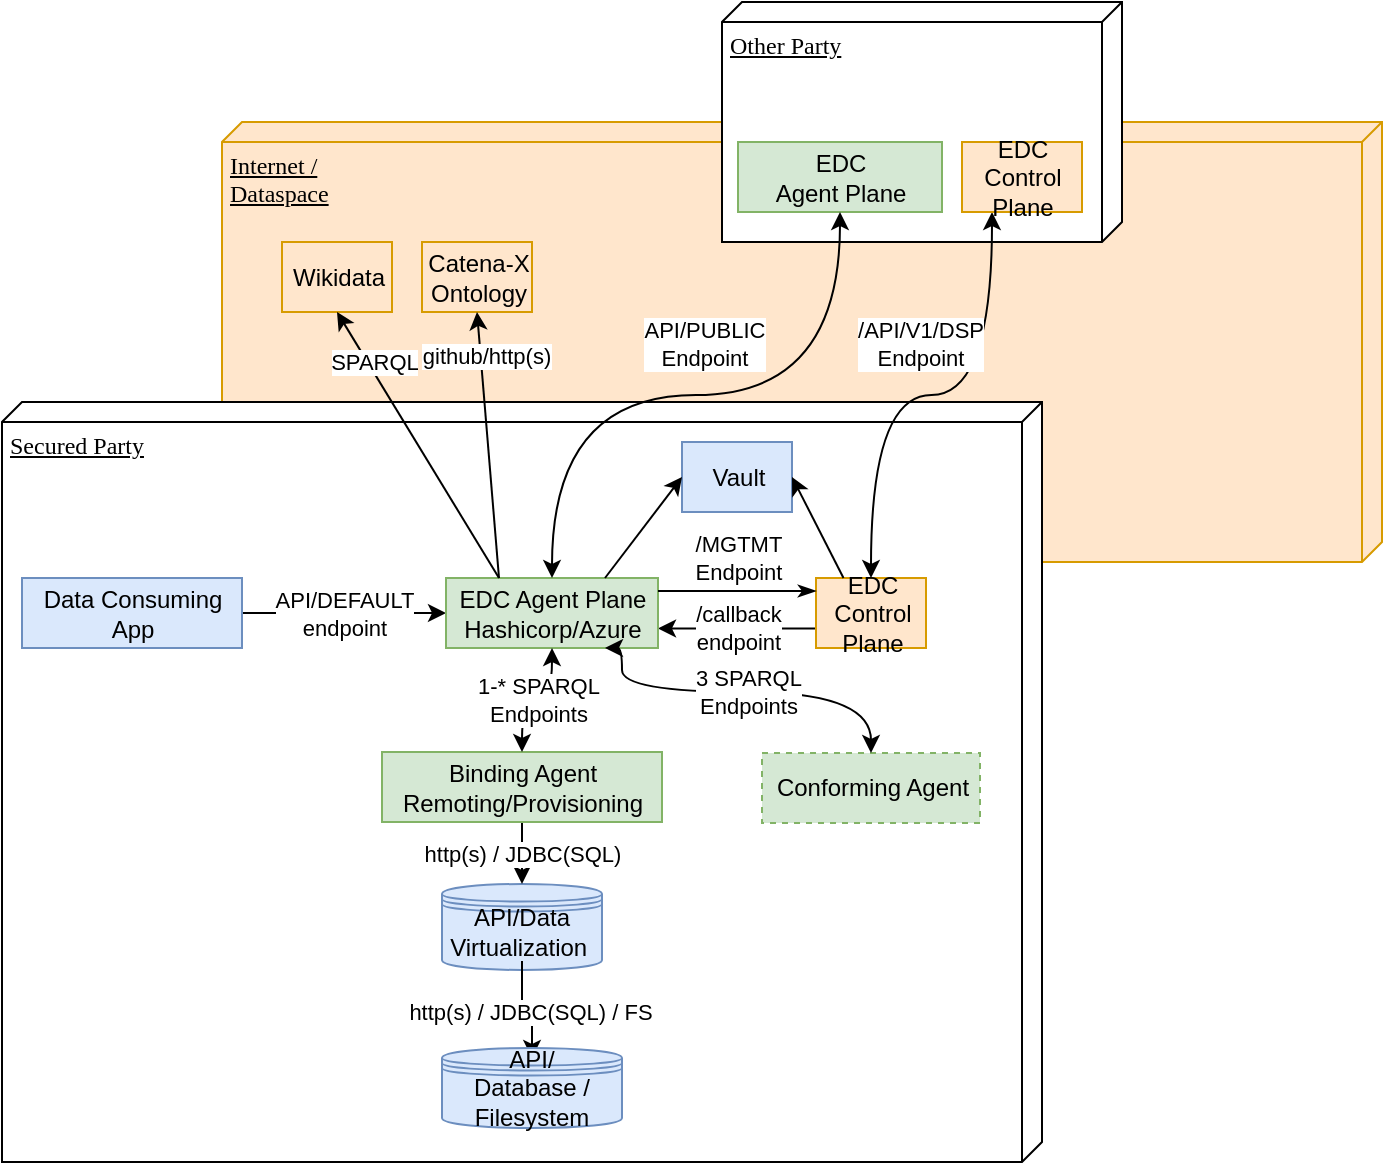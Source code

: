 <mxfile version="21.6.3" type="device">
  <diagram name="Seite-1" id="XUJTQ_InXwuzCOk48IP-">
    <mxGraphModel dx="989" dy="575" grid="1" gridSize="10" guides="1" tooltips="1" connect="1" arrows="1" fold="1" page="1" pageScale="1" pageWidth="827" pageHeight="1169" math="0" shadow="0">
      <root>
        <mxCell id="0" />
        <mxCell id="1" parent="0" />
        <mxCell id="4bQXWn6xqSR4OYz7VY0F-1" value="Internet / &lt;br&gt;Dataspace" style="verticalAlign=top;align=left;spacingTop=8;spacingLeft=2;spacingRight=12;shape=cube;size=10;direction=south;fontStyle=4;html=1;rounded=0;shadow=0;comic=0;labelBackgroundColor=none;strokeWidth=1;fontFamily=Verdana;fontSize=12;fillColor=#ffe6cc;strokeColor=#d79b00;" parent="1" vertex="1">
          <mxGeometry x="120" y="180" width="580" height="220" as="geometry" />
        </mxCell>
        <mxCell id="4bQXWn6xqSR4OYz7VY0F-2" value="Other Party" style="verticalAlign=top;align=left;spacingTop=8;spacingLeft=2;spacingRight=12;shape=cube;size=10;direction=south;fontStyle=4;html=1;rounded=0;shadow=0;comic=0;labelBackgroundColor=none;strokeWidth=1;fontFamily=Verdana;fontSize=12" parent="1" vertex="1">
          <mxGeometry x="370" y="120" width="200" height="120" as="geometry" />
        </mxCell>
        <mxCell id="4bQXWn6xqSR4OYz7VY0F-4" value="Secured Party" style="verticalAlign=top;align=left;spacingTop=8;spacingLeft=2;spacingRight=12;shape=cube;size=10;direction=south;fontStyle=4;html=1;rounded=0;shadow=0;comic=0;labelBackgroundColor=none;strokeWidth=1;fontFamily=Verdana;fontSize=12" parent="1" vertex="1">
          <mxGeometry x="10" y="320" width="520" height="380" as="geometry" />
        </mxCell>
        <mxCell id="4bQXWn6xqSR4OYz7VY0F-5" value="" style="shape=datastore;whiteSpace=wrap;html=1;fillColor=#dae8fc;strokeColor=#6c8ebf;" parent="1" vertex="1">
          <mxGeometry x="230" y="561" width="80" height="43" as="geometry" />
        </mxCell>
        <mxCell id="HojJaLi4KZvDdWlOeXo_-15" style="edgeStyle=orthogonalEdgeStyle;rounded=0;orthogonalLoop=1;jettySize=auto;html=1;entryX=0.5;entryY=0;entryDx=0;entryDy=0;" edge="1" parent="1" source="4bQXWn6xqSR4OYz7VY0F-7" target="HojJaLi4KZvDdWlOeXo_-8">
          <mxGeometry relative="1" as="geometry" />
        </mxCell>
        <mxCell id="HojJaLi4KZvDdWlOeXo_-16" value="http(s) / JDBC(SQL) / FS" style="edgeLabel;html=1;align=center;verticalAlign=middle;resizable=0;points=[];" vertex="1" connectable="0" parent="HojJaLi4KZvDdWlOeXo_-15">
          <mxGeometry x="0.143" y="-1" relative="1" as="geometry">
            <mxPoint as="offset" />
          </mxGeometry>
        </mxCell>
        <mxCell id="4bQXWn6xqSR4OYz7VY0F-7" value="API/Data Virtualization&amp;nbsp;" style="text;html=1;strokeColor=none;fillColor=none;align=center;verticalAlign=middle;whiteSpace=wrap;rounded=0;" parent="1" vertex="1">
          <mxGeometry x="240" y="569.5" width="60" height="30" as="geometry" />
        </mxCell>
        <mxCell id="4bQXWn6xqSR4OYz7VY0F-10" value="/API/V1/DSP&lt;br&gt;Endpoint" style="edgeStyle=orthogonalEdgeStyle;curved=1;rounded=0;orthogonalLoop=1;jettySize=auto;html=1;exitX=0.25;exitY=1;exitDx=0;exitDy=0;entryX=0.5;entryY=0;entryDx=0;entryDy=0;startArrow=classic;startFill=1;" parent="1" source="4bQXWn6xqSR4OYz7VY0F-11" target="4bQXWn6xqSR4OYz7VY0F-18" edge="1">
          <mxGeometry x="0.054" y="-26" relative="1" as="geometry">
            <mxPoint x="572.5" y="408" as="targetPoint" />
            <mxPoint x="1" as="offset" />
          </mxGeometry>
        </mxCell>
        <mxCell id="4bQXWn6xqSR4OYz7VY0F-11" value="EDC&lt;br&gt;Control&lt;br&gt;Plane" style="html=1;dropTarget=0;fillColor=#ffe6cc;strokeColor=#d79b00;" parent="1" vertex="1">
          <mxGeometry x="490" y="190" width="60" height="35" as="geometry" />
        </mxCell>
        <mxCell id="4bQXWn6xqSR4OYz7VY0F-13" value="EDC &lt;br&gt;Agent Plane" style="html=1;dropTarget=0;fillColor=#d5e8d4;strokeColor=#82b366;" parent="1" vertex="1">
          <mxGeometry x="378" y="190" width="102" height="35" as="geometry" />
        </mxCell>
        <mxCell id="HojJaLi4KZvDdWlOeXo_-14" value="http(s) / JDBC(SQL)" style="edgeStyle=orthogonalEdgeStyle;rounded=0;orthogonalLoop=1;jettySize=auto;html=1;exitX=0.5;exitY=1;exitDx=0;exitDy=0;entryX=0.5;entryY=0;entryDx=0;entryDy=0;" edge="1" parent="1" source="4bQXWn6xqSR4OYz7VY0F-14" target="4bQXWn6xqSR4OYz7VY0F-5">
          <mxGeometry relative="1" as="geometry" />
        </mxCell>
        <mxCell id="4bQXWn6xqSR4OYz7VY0F-14" value="Binding Agent&lt;br&gt;Remoting/Provisioning" style="html=1;dropTarget=0;fillColor=#d5e8d4;strokeColor=#82b366;" parent="1" vertex="1">
          <mxGeometry x="200" y="495" width="140" height="35" as="geometry" />
        </mxCell>
        <mxCell id="HojJaLi4KZvDdWlOeXo_-17" value="API/DEFAULT&lt;br&gt;endpoint" style="edgeStyle=orthogonalEdgeStyle;rounded=0;orthogonalLoop=1;jettySize=auto;html=1;exitX=1;exitY=0.5;exitDx=0;exitDy=0;entryX=0;entryY=0.5;entryDx=0;entryDy=0;" edge="1" parent="1" source="4bQXWn6xqSR4OYz7VY0F-16" target="4bQXWn6xqSR4OYz7VY0F-20">
          <mxGeometry relative="1" as="geometry" />
        </mxCell>
        <mxCell id="4bQXWn6xqSR4OYz7VY0F-16" value="&lt;div&gt;Data Consuming &lt;br&gt;&lt;/div&gt;&lt;div&gt;App&lt;/div&gt;" style="html=1;dropTarget=0;fillColor=#dae8fc;strokeColor=#6c8ebf;" parent="1" vertex="1">
          <mxGeometry x="20" y="408" width="110" height="35" as="geometry" />
        </mxCell>
        <mxCell id="HojJaLi4KZvDdWlOeXo_-29" value="/callback&lt;br&gt;endpoint" style="edgeStyle=orthogonalEdgeStyle;rounded=0;orthogonalLoop=1;jettySize=auto;html=1;exitX=0;exitY=0.75;exitDx=0;exitDy=0;entryX=1;entryY=0.75;entryDx=0;entryDy=0;" edge="1" parent="1">
          <mxGeometry relative="1" as="geometry">
            <mxPoint x="417" y="433.25" as="sourcePoint" />
            <mxPoint x="338" y="433.25" as="targetPoint" />
          </mxGeometry>
        </mxCell>
        <mxCell id="4bQXWn6xqSR4OYz7VY0F-18" value="EDC&lt;br&gt;Control&lt;br&gt;Plane" style="html=1;dropTarget=0;fillColor=#ffe6cc;strokeColor=#d79b00;" parent="1" vertex="1">
          <mxGeometry x="417" y="408" width="55" height="35" as="geometry" />
        </mxCell>
        <mxCell id="4bQXWn6xqSR4OYz7VY0F-20" value="EDC Agent Plane&lt;br&gt;Hashicorp/Azure" style="html=1;dropTarget=0;fillColor=#d5e8d4;strokeColor=#82b366;" parent="1" vertex="1">
          <mxGeometry x="232" y="408" width="106" height="35" as="geometry" />
        </mxCell>
        <mxCell id="4bQXWn6xqSR4OYz7VY0F-25" value="" style="endArrow=classicThin;startArrow=none;html=1;rounded=0;curved=1;exitX=1;exitY=0.5;exitDx=0;exitDy=0;endFill=1;startFill=0;entryX=0;entryY=0.5;entryDx=0;entryDy=0;" parent="1" edge="1">
          <mxGeometry width="50" height="50" relative="1" as="geometry">
            <mxPoint x="338" y="414.5" as="sourcePoint" />
            <mxPoint x="417" y="414.5" as="targetPoint" />
          </mxGeometry>
        </mxCell>
        <mxCell id="HojJaLi4KZvDdWlOeXo_-3" value="/MGTMT&lt;br&gt;Endpoint" style="edgeLabel;html=1;align=center;verticalAlign=middle;resizable=0;points=[];" vertex="1" connectable="0" parent="4bQXWn6xqSR4OYz7VY0F-25">
          <mxGeometry x="0.09" y="2" relative="1" as="geometry">
            <mxPoint x="-3" y="-15" as="offset" />
          </mxGeometry>
        </mxCell>
        <mxCell id="HojJaLi4KZvDdWlOeXo_-2" value="API/PUBLIC&lt;br&gt;Endpoint" style="edgeStyle=orthogonalEdgeStyle;curved=1;rounded=0;orthogonalLoop=1;jettySize=auto;html=1;exitX=0.5;exitY=1;exitDx=0;exitDy=0;entryX=0.5;entryY=0;entryDx=0;entryDy=0;startArrow=classic;startFill=1;" edge="1" parent="1" source="4bQXWn6xqSR4OYz7VY0F-13" target="4bQXWn6xqSR4OYz7VY0F-20">
          <mxGeometry x="-0.018" y="-26" relative="1" as="geometry">
            <mxPoint x="515" y="235" as="sourcePoint" />
            <mxPoint x="379" y="418" as="targetPoint" />
            <mxPoint x="1" as="offset" />
          </mxGeometry>
        </mxCell>
        <mxCell id="HojJaLi4KZvDdWlOeXo_-4" value="Conforming Agent" style="html=1;dropTarget=0;fillColor=#d5e8d4;strokeColor=#82b366;dashed=1;" vertex="1" parent="1">
          <mxGeometry x="390" y="495.5" width="109" height="35" as="geometry" />
        </mxCell>
        <mxCell id="HojJaLi4KZvDdWlOeXo_-5" value="1-* SPARQL&lt;br&gt;Endpoints" style="edgeStyle=orthogonalEdgeStyle;curved=1;rounded=0;orthogonalLoop=1;jettySize=auto;html=1;exitX=0.5;exitY=1;exitDx=0;exitDy=0;entryX=0.5;entryY=0;entryDx=0;entryDy=0;startArrow=classic;startFill=1;" edge="1" parent="1" source="4bQXWn6xqSR4OYz7VY0F-20" target="4bQXWn6xqSR4OYz7VY0F-14">
          <mxGeometry relative="1" as="geometry">
            <mxPoint x="439" y="235" as="sourcePoint" />
            <mxPoint x="295" y="418" as="targetPoint" />
          </mxGeometry>
        </mxCell>
        <mxCell id="HojJaLi4KZvDdWlOeXo_-7" value="" style="shape=datastore;whiteSpace=wrap;html=1;fillColor=#dae8fc;strokeColor=#6c8ebf;" vertex="1" parent="1">
          <mxGeometry x="230" y="643" width="90" height="40" as="geometry" />
        </mxCell>
        <mxCell id="HojJaLi4KZvDdWlOeXo_-8" value="API/ Database / Filesystem" style="text;html=1;strokeColor=none;fillColor=none;align=center;verticalAlign=middle;whiteSpace=wrap;rounded=0;" vertex="1" parent="1">
          <mxGeometry x="240" y="648" width="70" height="30" as="geometry" />
        </mxCell>
        <mxCell id="HojJaLi4KZvDdWlOeXo_-9" value="3 SPARQL&lt;br&gt;Endpoints" style="edgeStyle=orthogonalEdgeStyle;curved=1;rounded=0;orthogonalLoop=1;jettySize=auto;html=1;exitX=0.75;exitY=1;exitDx=0;exitDy=0;entryX=0.5;entryY=0;entryDx=0;entryDy=0;startArrow=classic;startFill=1;" edge="1" parent="1" source="4bQXWn6xqSR4OYz7VY0F-20" target="HojJaLi4KZvDdWlOeXo_-4">
          <mxGeometry relative="1" as="geometry">
            <mxPoint x="295" y="453" as="sourcePoint" />
            <mxPoint x="280" y="500" as="targetPoint" />
            <Array as="points">
              <mxPoint x="320" y="443" />
              <mxPoint x="320" y="465" />
              <mxPoint x="445" y="465" />
            </Array>
          </mxGeometry>
        </mxCell>
        <mxCell id="HojJaLi4KZvDdWlOeXo_-19" value="Catena-X&lt;br&gt;Ontology" style="html=1;dropTarget=0;fillColor=#ffe6cc;strokeColor=#d79b00;" vertex="1" parent="1">
          <mxGeometry x="220" y="240" width="55" height="35" as="geometry" />
        </mxCell>
        <mxCell id="HojJaLi4KZvDdWlOeXo_-20" value="" style="endArrow=classic;html=1;rounded=0;exitX=0.25;exitY=0;exitDx=0;exitDy=0;entryX=0.5;entryY=1;entryDx=0;entryDy=0;" edge="1" parent="1" source="4bQXWn6xqSR4OYz7VY0F-20" target="HojJaLi4KZvDdWlOeXo_-19">
          <mxGeometry width="50" height="50" relative="1" as="geometry">
            <mxPoint x="390" y="480" as="sourcePoint" />
            <mxPoint x="440" y="430" as="targetPoint" />
          </mxGeometry>
        </mxCell>
        <mxCell id="HojJaLi4KZvDdWlOeXo_-21" value="github/http(s)" style="edgeLabel;html=1;align=center;verticalAlign=middle;resizable=0;points=[];" vertex="1" connectable="0" parent="HojJaLi4KZvDdWlOeXo_-20">
          <mxGeometry x="-0.203" y="2" relative="1" as="geometry">
            <mxPoint y="-59" as="offset" />
          </mxGeometry>
        </mxCell>
        <mxCell id="HojJaLi4KZvDdWlOeXo_-22" value="Wikidata" style="html=1;dropTarget=0;fillColor=#ffe6cc;strokeColor=#d79b00;" vertex="1" parent="1">
          <mxGeometry x="150" y="240" width="55" height="35" as="geometry" />
        </mxCell>
        <mxCell id="HojJaLi4KZvDdWlOeXo_-23" value="" style="endArrow=classic;html=1;rounded=0;exitX=0.25;exitY=0;exitDx=0;exitDy=0;entryX=0.5;entryY=1;entryDx=0;entryDy=0;" edge="1" parent="1" source="4bQXWn6xqSR4OYz7VY0F-20" target="HojJaLi4KZvDdWlOeXo_-22">
          <mxGeometry width="50" height="50" relative="1" as="geometry">
            <mxPoint x="224.5" y="408" as="sourcePoint" />
            <mxPoint x="160" y="275" as="targetPoint" />
          </mxGeometry>
        </mxCell>
        <mxCell id="HojJaLi4KZvDdWlOeXo_-24" value="SPARQL" style="edgeLabel;html=1;align=center;verticalAlign=middle;resizable=0;points=[];" vertex="1" connectable="0" parent="HojJaLi4KZvDdWlOeXo_-23">
          <mxGeometry x="-0.203" y="2" relative="1" as="geometry">
            <mxPoint x="-29" y="-56" as="offset" />
          </mxGeometry>
        </mxCell>
        <mxCell id="HojJaLi4KZvDdWlOeXo_-25" value="Vault" style="html=1;dropTarget=0;fillColor=#dae8fc;strokeColor=#6c8ebf;" vertex="1" parent="1">
          <mxGeometry x="350" y="340" width="55" height="35" as="geometry" />
        </mxCell>
        <mxCell id="HojJaLi4KZvDdWlOeXo_-26" value="" style="endArrow=classic;html=1;rounded=0;exitX=0.75;exitY=0;exitDx=0;exitDy=0;entryX=0;entryY=0.5;entryDx=0;entryDy=0;" edge="1" parent="1" source="4bQXWn6xqSR4OYz7VY0F-20" target="HojJaLi4KZvDdWlOeXo_-25">
          <mxGeometry width="50" height="50" relative="1" as="geometry">
            <mxPoint x="390" y="480" as="sourcePoint" />
            <mxPoint x="440" y="430" as="targetPoint" />
          </mxGeometry>
        </mxCell>
        <mxCell id="HojJaLi4KZvDdWlOeXo_-27" value="" style="endArrow=classic;html=1;rounded=0;exitX=0.25;exitY=0;exitDx=0;exitDy=0;entryX=1;entryY=0.5;entryDx=0;entryDy=0;" edge="1" parent="1" source="4bQXWn6xqSR4OYz7VY0F-18" target="HojJaLi4KZvDdWlOeXo_-25">
          <mxGeometry width="50" height="50" relative="1" as="geometry">
            <mxPoint x="322" y="418" as="sourcePoint" />
            <mxPoint x="348" y="378" as="targetPoint" />
          </mxGeometry>
        </mxCell>
      </root>
    </mxGraphModel>
  </diagram>
</mxfile>
